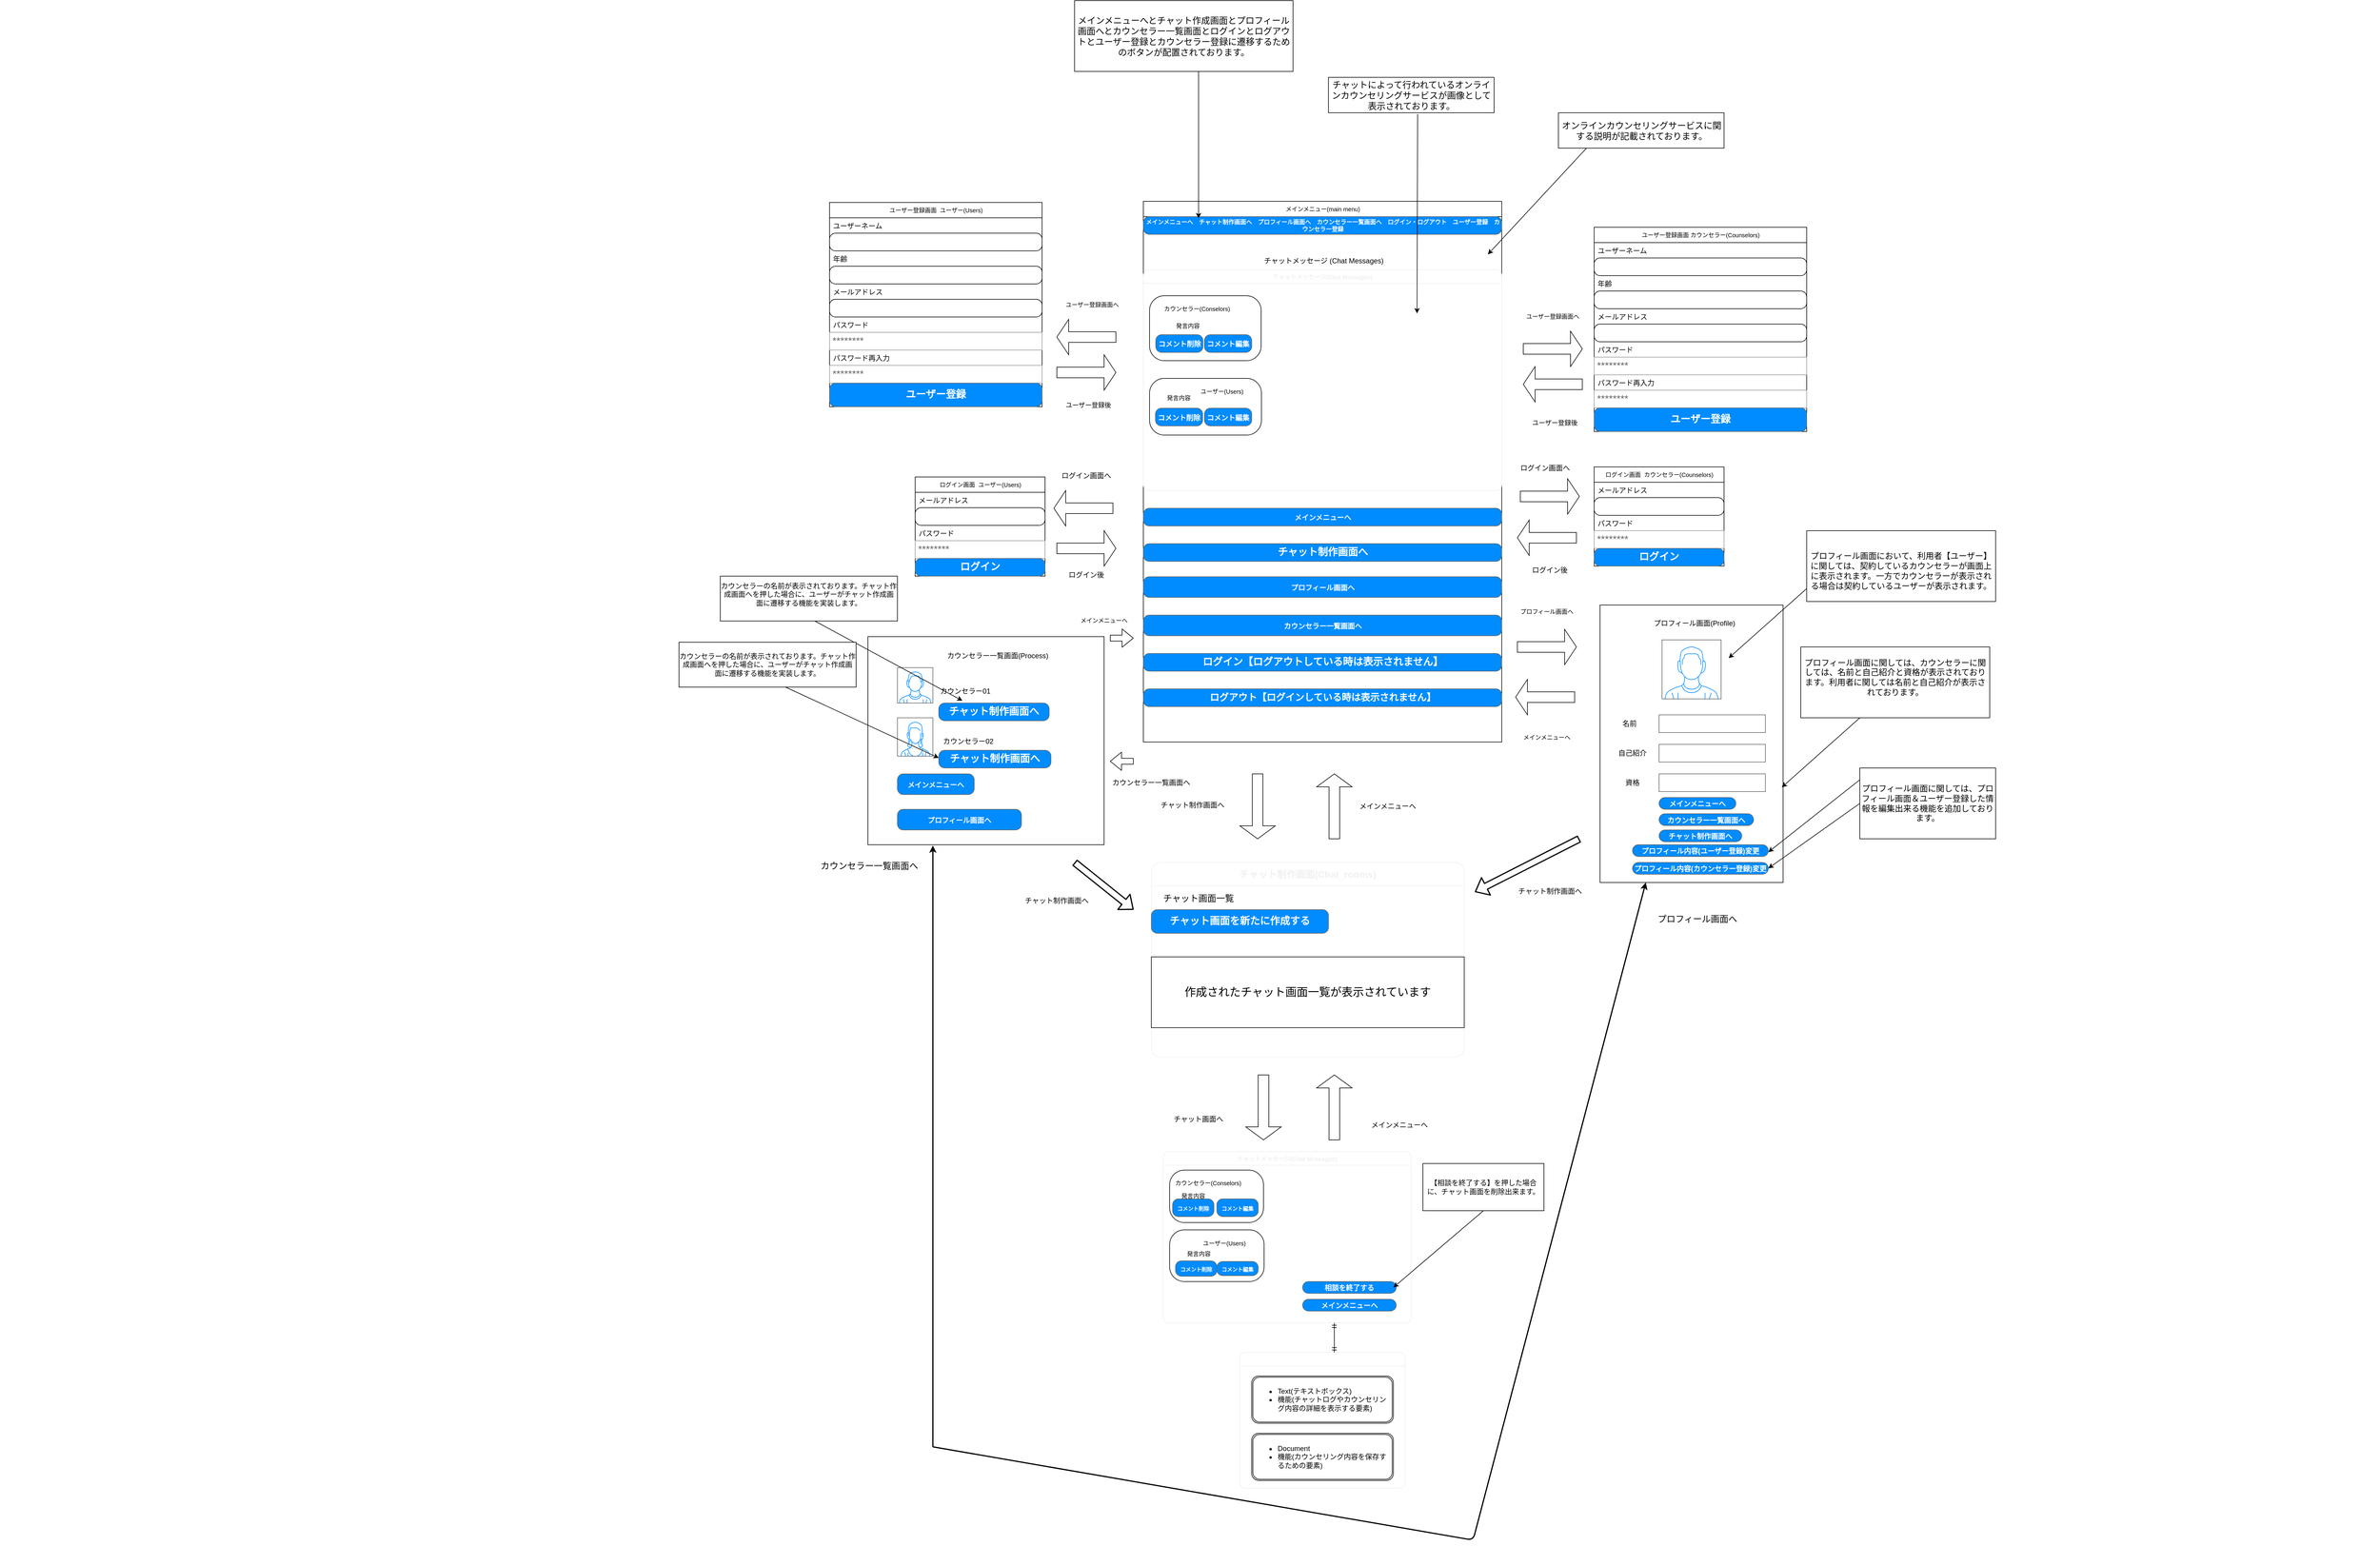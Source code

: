 <mxfile>
    <diagram id="nMnuXORbZ245L0lCiLTD" name="ページ1">
        <mxGraphModel dx="3426" dy="1781" grid="1" gridSize="10" guides="1" tooltips="1" connect="1" arrows="1" fold="1" page="1" pageScale="1" pageWidth="827" pageHeight="1169" math="0" shadow="0">
            <root>
                <mxCell id="0"/>
                <mxCell id="1" parent="0"/>
                <mxCell id="499" value="チャットメッセージ(Chat Messages)" style="swimlane;whiteSpace=wrap;html=1;rounded=1;dashed=0;strokeColor=rgb(240, 240, 240);fontFamily=Helvetica;fontSize=10;fontColor=rgb(240, 240, 240);fillColor=none;align=center;" parent="1" vertex="1">
                    <mxGeometry x="230" y="1500" width="420" height="290" as="geometry"/>
                </mxCell>
                <mxCell id="501" value="発言内容" style="text;html=1;strokeColor=none;fillColor=none;align=center;verticalAlign=middle;whiteSpace=wrap;rounded=0;fontSize=10;" parent="499" vertex="1">
                    <mxGeometry x="20" y="160" width="81" height="25" as="geometry"/>
                </mxCell>
                <mxCell id="773" value="&lt;font style=&quot;font-size: 12px;&quot;&gt;メインメニューへ&lt;/font&gt;" style="strokeWidth=1;shadow=0;dashed=0;align=center;html=1;shape=mxgraph.mockup.buttons.button;strokeColor=#666666;fontColor=#ffffff;mainText=;buttonStyle=round;fontSize=17;fontStyle=1;fillColor=#008cff;whiteSpace=wrap;" parent="499" vertex="1">
                    <mxGeometry x="236.25" y="250" width="158.5" height="20" as="geometry"/>
                </mxCell>
                <mxCell id="1051" value="&lt;span style=&quot;font-size: 12px;&quot;&gt;相談を終了する&lt;/span&gt;" style="strokeWidth=1;shadow=0;dashed=0;align=center;html=1;shape=mxgraph.mockup.buttons.button;strokeColor=#666666;fontColor=#ffffff;mainText=;buttonStyle=round;fontSize=17;fontStyle=1;fillColor=#008cff;whiteSpace=wrap;" parent="499" vertex="1">
                    <mxGeometry x="236.25" y="220" width="158.5" height="20" as="geometry"/>
                </mxCell>
                <mxCell id="1909" value="カウンセラー(Conselors)" style="html=1;align=center;verticalAlign=top;rounded=1;absoluteArcSize=1;arcSize=50;dashed=0;spacingTop=10;spacingRight=30;fontSize=10;fillColor=none;" parent="499" vertex="1">
                    <mxGeometry x="11" y="31.25" width="159" height="88.75" as="geometry"/>
                </mxCell>
                <mxCell id="504" value="発言内容" style="text;html=1;strokeColor=none;fillColor=none;align=center;verticalAlign=middle;whiteSpace=wrap;rounded=0;fontSize=10;" parent="499" vertex="1">
                    <mxGeometry x="11" y="60" width="80" height="30" as="geometry"/>
                </mxCell>
                <mxCell id="1911" value="ユーザー(Users)" style="html=1;align=right;verticalAlign=top;rounded=1;absoluteArcSize=1;arcSize=50;dashed=0;spacingTop=10;spacingRight=30;fontSize=10;fillColor=none;" parent="499" vertex="1">
                    <mxGeometry x="11" y="132.5" width="160" height="87.5" as="geometry"/>
                </mxCell>
                <mxCell id="1956" value="&lt;font style=&quot;font-size: 9px;&quot;&gt;コメント削除&lt;/font&gt;" style="strokeWidth=1;shadow=0;dashed=0;align=center;html=1;shape=mxgraph.mockup.buttons.button;strokeColor=#666666;fontColor=#ffffff;mainText=;buttonStyle=round;fontSize=17;fontStyle=1;fillColor=#008cff;whiteSpace=wrap;" parent="499" vertex="1">
                    <mxGeometry x="21" y="185" width="70" height="26" as="geometry"/>
                </mxCell>
                <mxCell id="1951" value="&lt;font style=&quot;font-size: 9px;&quot;&gt;コメント編集&lt;/font&gt;" style="strokeWidth=1;shadow=0;dashed=0;align=center;html=1;shape=mxgraph.mockup.buttons.button;strokeColor=#666666;fontColor=#ffffff;mainText=;buttonStyle=round;fontSize=17;fontStyle=1;fillColor=#008cff;whiteSpace=wrap;" parent="499" vertex="1">
                    <mxGeometry x="91" y="186" width="70" height="24" as="geometry"/>
                </mxCell>
                <mxCell id="1961" value="&lt;font style=&quot;font-size: 9px;&quot;&gt;コメント編集&lt;/font&gt;" style="strokeWidth=1;shadow=0;dashed=0;align=center;html=1;shape=mxgraph.mockup.buttons.button;strokeColor=#666666;fontColor=#ffffff;mainText=;buttonStyle=round;fontSize=17;fontStyle=1;fillColor=#008cff;whiteSpace=wrap;" parent="499" vertex="1">
                    <mxGeometry x="91" y="80" width="70" height="30" as="geometry"/>
                </mxCell>
                <mxCell id="1960" value="&lt;font style=&quot;font-size: 9px;&quot;&gt;コメント削除&lt;/font&gt;" style="strokeWidth=1;shadow=0;dashed=0;align=center;html=1;shape=mxgraph.mockup.buttons.button;strokeColor=#666666;fontColor=#ffffff;mainText=;buttonStyle=round;fontSize=17;fontStyle=1;fillColor=#008cff;whiteSpace=wrap;" parent="499" vertex="1">
                    <mxGeometry x="16" y="80" width="70" height="30" as="geometry"/>
                </mxCell>
                <mxCell id="421" value="カウンセリング内容記録と管理画面" style="swimlane;whiteSpace=wrap;html=1;rounded=1;dashed=0;strokeColor=rgb(240, 240, 240);fontFamily=Helvetica;fontSize=10;fontColor=#FFFFFF;startSize=23;fillColor=none;direction=east;" parent="1" vertex="1">
                    <mxGeometry x="360" y="1840" width="280" height="230" as="geometry"/>
                </mxCell>
                <mxCell id="422" value="&lt;ul&gt;&lt;li&gt;&lt;span style=&quot;background-color: initial;&quot;&gt;Text(テキストボックス)&lt;/span&gt;&lt;/li&gt;&lt;li&gt;機能(チャットログやカウンセリング内容の詳細を表示する要素)&lt;/li&gt;&lt;/ul&gt;" style="shape=ext;double=1;rounded=1;whiteSpace=wrap;html=1;align=left;" parent="421" vertex="1">
                    <mxGeometry x="20" y="40" width="240" height="80" as="geometry"/>
                </mxCell>
                <mxCell id="423" value="&lt;ul&gt;&lt;li&gt;Document&lt;/li&gt;&lt;li&gt;機能(カウンセリング内容を保存するための要素)&lt;/li&gt;&lt;/ul&gt;" style="shape=ext;double=1;rounded=1;whiteSpace=wrap;html=1;align=left;" parent="421" vertex="1">
                    <mxGeometry x="20" y="137" width="240" height="80" as="geometry"/>
                </mxCell>
                <mxCell id="651" value="" style="rounded=0;whiteSpace=wrap;html=1;" parent="1" vertex="1">
                    <mxGeometry x="970" y="574" width="310" height="470" as="geometry"/>
                </mxCell>
                <mxCell id="652" value="プロフィール画面(Profile)" style="text;html=1;strokeColor=none;fillColor=none;align=center;verticalAlign=middle;whiteSpace=wrap;rounded=0;" parent="1" vertex="1">
                    <mxGeometry x="995" y="590" width="270" height="30" as="geometry"/>
                </mxCell>
                <mxCell id="653" value="" style="verticalLabelPosition=bottom;shadow=0;dashed=0;align=center;html=1;verticalAlign=top;strokeWidth=1;shape=mxgraph.mockup.containers.userMale;strokeColor=#666666;strokeColor2=#008cff;" parent="1" vertex="1">
                    <mxGeometry x="1075" y="633" width="100" height="100" as="geometry"/>
                </mxCell>
                <mxCell id="654" value="名前" style="text;html=1;strokeColor=none;fillColor=none;align=center;verticalAlign=middle;whiteSpace=wrap;rounded=0;" parent="1" vertex="1">
                    <mxGeometry x="990" y="760" width="60" height="30" as="geometry"/>
                </mxCell>
                <mxCell id="657" value="" style="strokeWidth=1;shadow=0;dashed=0;align=center;html=1;shape=mxgraph.mockup.text.textBox;fontColor=#666666;align=left;fontSize=17;spacingLeft=4;spacingTop=-3;strokeColor=#666666;mainText=" parent="1" vertex="1">
                    <mxGeometry x="1070" y="760" width="180" height="30" as="geometry"/>
                </mxCell>
                <mxCell id="658" value="自己紹介" style="text;html=1;strokeColor=none;fillColor=none;align=center;verticalAlign=middle;whiteSpace=wrap;rounded=0;" parent="1" vertex="1">
                    <mxGeometry x="995" y="810" width="60" height="30" as="geometry"/>
                </mxCell>
                <mxCell id="659" value="" style="strokeWidth=1;shadow=0;dashed=0;align=center;html=1;shape=mxgraph.mockup.text.textBox;fontColor=#666666;align=left;fontSize=17;spacingLeft=4;spacingTop=-3;strokeColor=#666666;mainText=" parent="1" vertex="1">
                    <mxGeometry x="1070" y="810" width="180" height="30" as="geometry"/>
                </mxCell>
                <mxCell id="660" value="資格" style="text;html=1;strokeColor=none;fillColor=none;align=center;verticalAlign=middle;whiteSpace=wrap;rounded=0;" parent="1" vertex="1">
                    <mxGeometry x="990" y="860" width="70" height="30" as="geometry"/>
                </mxCell>
                <mxCell id="661" value="" style="strokeWidth=1;shadow=0;dashed=0;align=center;html=1;shape=mxgraph.mockup.text.textBox;fontColor=#666666;align=left;fontSize=17;spacingLeft=4;spacingTop=-3;strokeColor=#666666;mainText=" parent="1" vertex="1">
                    <mxGeometry x="1070" y="860" width="180" height="30" as="geometry"/>
                </mxCell>
                <mxCell id="664" value="&lt;font style=&quot;font-size: 12px;&quot;&gt;メインメニューへ&lt;/font&gt;" style="strokeWidth=1;shadow=0;dashed=0;align=center;html=1;shape=mxgraph.mockup.buttons.button;strokeColor=#666666;fontColor=#ffffff;mainText=;buttonStyle=round;fontSize=17;fontStyle=1;fillColor=#008cff;whiteSpace=wrap;" parent="1" vertex="1">
                    <mxGeometry x="1070" y="900" width="130" height="20" as="geometry"/>
                </mxCell>
                <mxCell id="666" value="&lt;span style=&quot;font-size: 12px;&quot;&gt;カウンセラー一覧画面へ&lt;/span&gt;" style="strokeWidth=1;shadow=0;dashed=0;align=center;html=1;shape=mxgraph.mockup.buttons.button;strokeColor=#666666;fontColor=#ffffff;mainText=;buttonStyle=round;fontSize=17;fontStyle=1;fillColor=#008cff;whiteSpace=wrap;" parent="1" vertex="1">
                    <mxGeometry x="1070" y="927.5" width="160" height="20" as="geometry"/>
                </mxCell>
                <mxCell id="669" value="カウンセラー一覧画面(Process)" style="text;html=1;strokeColor=none;fillColor=none;align=center;verticalAlign=middle;whiteSpace=wrap;rounded=0;fontSize=12;" parent="1" vertex="1">
                    <mxGeometry x="-220" y="645" width="340" height="30" as="geometry"/>
                </mxCell>
                <mxCell id="670" value="" style="verticalLabelPosition=bottom;shadow=0;dashed=0;align=center;html=1;verticalAlign=top;strokeWidth=1;shape=mxgraph.mockup.containers.userMale;strokeColor=#666666;strokeColor2=#008cff;fontSize=12;" parent="1" vertex="1">
                    <mxGeometry x="-220" y="680" width="60" height="60" as="geometry"/>
                </mxCell>
                <mxCell id="672" value="" style="verticalLabelPosition=bottom;shadow=0;dashed=0;align=center;html=1;verticalAlign=top;strokeWidth=1;shape=mxgraph.mockup.containers.userFemale;strokeColor=#666666;strokeColor2=#008cff;fontSize=12;" parent="1" vertex="1">
                    <mxGeometry x="-220" y="765" width="60" height="65" as="geometry"/>
                </mxCell>
                <mxCell id="673" value="カウンセラー01" style="text;html=1;strokeColor=none;fillColor=none;align=center;verticalAlign=middle;whiteSpace=wrap;rounded=0;fontSize=12;" parent="1" vertex="1">
                    <mxGeometry x="-150" y="705" width="90" height="30" as="geometry"/>
                </mxCell>
                <mxCell id="678" value="カウンセラー02" style="text;html=1;strokeColor=none;fillColor=none;align=center;verticalAlign=middle;whiteSpace=wrap;rounded=0;fontSize=12;" parent="1" vertex="1">
                    <mxGeometry x="-150" y="790" width="100" height="30" as="geometry"/>
                </mxCell>
                <mxCell id="680" value="&lt;span style=&quot;font-size: 12px;&quot;&gt;プロフィール画面へ&lt;/span&gt;" style="strokeWidth=1;shadow=0;dashed=0;align=center;html=1;shape=mxgraph.mockup.buttons.button;strokeColor=#666666;fontColor=#ffffff;mainText=;buttonStyle=round;fontSize=17;fontStyle=1;fillColor=#008cff;whiteSpace=wrap;" parent="1" vertex="1">
                    <mxGeometry x="-220" y="920" width="210" height="35" as="geometry"/>
                </mxCell>
                <mxCell id="681" value="&lt;font style=&quot;font-size: 12px;&quot;&gt;メインメニューへ&lt;/font&gt;" style="strokeWidth=1;shadow=0;dashed=0;align=center;html=1;shape=mxgraph.mockup.buttons.button;strokeColor=#666666;fontColor=#ffffff;mainText=;buttonStyle=round;fontSize=17;fontStyle=1;fillColor=#008cff;whiteSpace=wrap;" parent="1" vertex="1">
                    <mxGeometry x="-220" y="860" width="130" height="35" as="geometry"/>
                </mxCell>
                <mxCell id="779" value="" style="endArrow=classic;html=1;" parent="1" edge="1">
                    <mxGeometry width="50" height="50" relative="1" as="geometry">
                        <mxPoint x="-190" y="580" as="sourcePoint"/>
                        <mxPoint x="-190" y="580" as="targetPoint"/>
                    </mxGeometry>
                </mxCell>
                <mxCell id="931" value="" style="shape=singleArrow;whiteSpace=wrap;html=1;fillColor=none;" parent="1" vertex="1">
                    <mxGeometry x="835" y="360" width="100" height="60" as="geometry"/>
                </mxCell>
                <mxCell id="932" value="" style="shape=singleArrow;direction=west;whiteSpace=wrap;html=1;fillColor=none;" parent="1" vertex="1">
                    <mxGeometry x="830" y="430" width="100" height="60" as="geometry"/>
                </mxCell>
                <mxCell id="934" value="" style="shape=singleArrow;direction=west;whiteSpace=wrap;html=1;fillColor=none;" parent="1" vertex="1">
                    <mxGeometry x="840" y="170" width="100" height="60" as="geometry"/>
                </mxCell>
                <mxCell id="941" value="" style="shape=singleArrow;direction=north;whiteSpace=wrap;html=1;fillColor=none;" parent="1" vertex="1">
                    <mxGeometry x="490" y="860" width="60" height="110" as="geometry"/>
                </mxCell>
                <mxCell id="943" value="" style="shape=singleArrow;direction=south;whiteSpace=wrap;html=1;fillColor=none;" parent="1" vertex="1">
                    <mxGeometry x="360" y="860" width="60" height="110" as="geometry"/>
                </mxCell>
                <mxCell id="952" value="" style="shape=singleArrow;whiteSpace=wrap;html=1;fillColor=none;" parent="1" vertex="1">
                    <mxGeometry x="50" y="448" width="100" height="60" as="geometry"/>
                </mxCell>
                <mxCell id="961" value="" style="shape=singleArrow;whiteSpace=wrap;html=1;fillColor=none;" parent="1" vertex="1">
                    <mxGeometry x="830" y="615" width="100" height="60" as="geometry"/>
                </mxCell>
                <mxCell id="963" value="" style="shape=singleArrow;direction=west;whiteSpace=wrap;html=1;fillColor=none;" parent="1" vertex="1">
                    <mxGeometry x="827" y="700" width="100" height="60" as="geometry"/>
                </mxCell>
                <mxCell id="976" value="" style="shape=flexArrow;endArrow=classic;html=1;" parent="1" edge="1">
                    <mxGeometry width="50" height="50" relative="1" as="geometry">
                        <mxPoint x="140" y="630" as="sourcePoint"/>
                        <mxPoint x="180" y="630" as="targetPoint"/>
                    </mxGeometry>
                </mxCell>
                <mxCell id="977" value="" style="shape=flexArrow;endArrow=classic;html=1;" parent="1" edge="1">
                    <mxGeometry width="50" height="50" relative="1" as="geometry">
                        <mxPoint x="180" y="838.67" as="sourcePoint"/>
                        <mxPoint x="140" y="838.67" as="targetPoint"/>
                    </mxGeometry>
                </mxCell>
                <mxCell id="1004" value="&lt;font style=&quot;font-size: 12px;&quot;&gt;ログイン後&lt;/font&gt;" style="text;html=1;strokeColor=none;fillColor=none;align=center;verticalAlign=middle;whiteSpace=wrap;rounded=0;fontSize=10;" parent="1" vertex="1">
                    <mxGeometry x="830" y="500" width="110" height="30" as="geometry"/>
                </mxCell>
                <mxCell id="1007" value="&lt;font style=&quot;font-size: 11px;&quot;&gt;ユーザー登録後&lt;/font&gt;" style="text;html=1;strokeColor=none;fillColor=none;align=center;verticalAlign=middle;whiteSpace=wrap;rounded=0;fontSize=10;" parent="1" vertex="1">
                    <mxGeometry x="840" y="250" width="107" height="30" as="geometry"/>
                </mxCell>
                <mxCell id="1011" value="" style="shape=singleArrow;whiteSpace=wrap;html=1;fillColor=none;" parent="1" vertex="1">
                    <mxGeometry x="840" y="110" width="100" height="60" as="geometry"/>
                </mxCell>
                <mxCell id="1014" value="ログイン画面へ" style="text;html=1;strokeColor=none;fillColor=none;align=center;verticalAlign=middle;whiteSpace=wrap;rounded=0;fontSize=12;" parent="1" vertex="1">
                    <mxGeometry x="827" y="327" width="100" height="30" as="geometry"/>
                </mxCell>
                <mxCell id="1015" value="&lt;font style=&quot;font-size: 10px;&quot;&gt;ユーザー登録画面へ&lt;/font&gt;" style="text;html=1;strokeColor=none;fillColor=none;align=center;verticalAlign=middle;whiteSpace=wrap;rounded=0;fontSize=12;" parent="1" vertex="1">
                    <mxGeometry x="840" y="70" width="100" height="30" as="geometry"/>
                </mxCell>
                <mxCell id="1016" value="プロフィール画面へ" style="text;html=1;strokeColor=none;fillColor=none;align=center;verticalAlign=middle;whiteSpace=wrap;rounded=0;fontSize=10;" parent="1" vertex="1">
                    <mxGeometry x="830" y="570" width="100" height="30" as="geometry"/>
                </mxCell>
                <mxCell id="1017" value="メインメニューへ" style="text;html=1;strokeColor=none;fillColor=none;align=center;verticalAlign=middle;whiteSpace=wrap;rounded=0;fontSize=10;" parent="1" vertex="1">
                    <mxGeometry x="830" y="782.5" width="100" height="30" as="geometry"/>
                </mxCell>
                <mxCell id="1018" value="&lt;font style=&quot;font-size: 12px;&quot;&gt;メインメニューへ&lt;/font&gt;" style="text;html=1;strokeColor=none;fillColor=none;align=center;verticalAlign=middle;whiteSpace=wrap;rounded=0;fontSize=10;" parent="1" vertex="1">
                    <mxGeometry x="540" y="900" width="141" height="30" as="geometry"/>
                </mxCell>
                <mxCell id="1026" value="&lt;font style=&quot;font-size: 10px;&quot;&gt;ユーザー登録画面へ&lt;/font&gt;" style="text;html=1;strokeColor=none;fillColor=none;align=center;verticalAlign=middle;whiteSpace=wrap;rounded=0;fontSize=12;" parent="1" vertex="1">
                    <mxGeometry x="60" y="50" width="100" height="30" as="geometry"/>
                </mxCell>
                <mxCell id="1028" value="&lt;font style=&quot;font-size: 12px;&quot;&gt;ログイン後&lt;/font&gt;" style="text;html=1;strokeColor=none;fillColor=none;align=center;verticalAlign=middle;whiteSpace=wrap;rounded=0;fontSize=10;" parent="1" vertex="1">
                    <mxGeometry x="45" y="508" width="110" height="30" as="geometry"/>
                </mxCell>
                <mxCell id="1030" value="メインメニューへ" style="text;html=1;strokeColor=none;fillColor=none;align=center;verticalAlign=middle;whiteSpace=wrap;rounded=0;fontSize=10;" parent="1" vertex="1">
                    <mxGeometry x="80" y="585" width="100" height="30" as="geometry"/>
                </mxCell>
                <mxCell id="1031" value="カウンセラー一覧画面へ" style="text;html=1;strokeColor=none;fillColor=none;align=center;verticalAlign=middle;whiteSpace=wrap;rounded=0;fontSize=12;" parent="1" vertex="1">
                    <mxGeometry x="130" y="860" width="160" height="30" as="geometry"/>
                </mxCell>
                <mxCell id="1041" value="カウンセラー一覧画面へ" style="text;html=1;strokeColor=none;fillColor=none;align=center;verticalAlign=middle;whiteSpace=wrap;rounded=0;fontSize=15;" parent="1" vertex="1">
                    <mxGeometry x="-370" y="1000" width="205" height="30" as="geometry"/>
                </mxCell>
                <mxCell id="1043" value="プロフィール画面へ" style="text;html=1;strokeColor=none;fillColor=none;align=center;verticalAlign=middle;whiteSpace=wrap;rounded=0;fontSize=15;" parent="1" vertex="1">
                    <mxGeometry x="1050" y="1090" width="170" height="30" as="geometry"/>
                </mxCell>
                <mxCell id="1148" value="　　　　　　　　　　　　　　　　　" style="text;html=1;strokeColor=none;fillColor=none;align=center;verticalAlign=middle;whiteSpace=wrap;rounded=0;fontSize=12;" parent="1" vertex="1">
                    <mxGeometry x="-1740" y="1200" width="850" height="30" as="geometry"/>
                </mxCell>
                <mxCell id="1387" value="　　　　　　　　　　　　　　　　　" style="text;html=1;strokeColor=none;fillColor=none;align=center;verticalAlign=middle;whiteSpace=wrap;rounded=0;fontSize=12;" parent="1" vertex="1">
                    <mxGeometry x="1840" y="660" width="450" height="30" as="geometry"/>
                </mxCell>
                <mxCell id="1522" value="メインメニュー(main menu)" style="swimlane;fontStyle=0;childLayout=stackLayout;horizontal=1;startSize=26;fillColor=none;horizontalStack=0;resizeParent=1;resizeParentMax=0;resizeLast=0;collapsible=1;marginBottom=0;html=1;align=center;fontSize=10;" parent="1" vertex="1">
                    <mxGeometry x="196.5" y="-110" width="607" height="916" as="geometry"/>
                </mxCell>
                <mxCell id="1523" value="&lt;div style=&quot;font-size: 10px;&quot;&gt;&lt;font style=&quot;font-size: 10px; background-color: initial;&quot;&gt;メインメニューへ　チャット制作画面へ　プロフィール画面へ　カウンセラー一覧画面へ　ログイン・ログアウト　ユーザー登録　カウンセラー登録&lt;/font&gt;&lt;span style=&quot;background-color: initial; font-size: 10px;&quot;&gt;　&lt;/span&gt;&lt;/div&gt;" style="strokeWidth=1;shadow=0;dashed=0;align=center;html=1;shape=mxgraph.mockup.buttons.button;strokeColor=#666666;fontColor=#ffffff;mainText=;buttonStyle=round;fontSize=10;fontStyle=1;fillColor=#008cff;whiteSpace=wrap;" parent="1522" vertex="1">
                    <mxGeometry y="26" width="607" height="30" as="geometry"/>
                </mxCell>
                <mxCell id="1524" value="&amp;nbsp; &amp;nbsp; &amp;nbsp; &amp;nbsp; &amp;nbsp; &amp;nbsp; &amp;nbsp; &amp;nbsp; &amp;nbsp; &amp;nbsp; &amp;nbsp; &amp;nbsp; &amp;nbsp; &amp;nbsp; &amp;nbsp; &amp;nbsp; &amp;nbsp; &amp;nbsp; &amp;nbsp; &amp;nbsp; &amp;nbsp; &amp;nbsp; &amp;nbsp; &amp;nbsp; &amp;nbsp; &amp;nbsp; &amp;nbsp; &amp;nbsp; &amp;nbsp; &amp;nbsp; &amp;nbsp; &amp;nbsp; &amp;nbsp; &amp;nbsp; &amp;nbsp; &amp;nbsp; &amp;nbsp; &amp;nbsp; &amp;nbsp; &amp;nbsp; &amp;nbsp; &amp;nbsp; &amp;nbsp; &amp;nbsp; &amp;nbsp; &amp;nbsp; &amp;nbsp; &amp;nbsp; &amp;nbsp; &amp;nbsp; &amp;nbsp; &amp;nbsp; &amp;nbsp; &amp;nbsp; &amp;nbsp; &amp;nbsp; &amp;nbsp; &amp;nbsp; &amp;nbsp; &amp;nbsp; &amp;nbsp; &amp;nbsp; &amp;nbsp; &amp;nbsp; &amp;nbsp; &amp;nbsp;" style="text;html=1;strokeColor=none;fillColor=none;align=center;verticalAlign=middle;whiteSpace=wrap;rounded=0;" parent="1522" vertex="1">
                    <mxGeometry y="56" width="607" height="30" as="geometry"/>
                </mxCell>
                <mxCell id="1525" value="&amp;nbsp; &amp;nbsp; &amp;nbsp; &amp;nbsp; &amp;nbsp; &amp;nbsp; &amp;nbsp; &amp;nbsp; &amp;nbsp; &amp;nbsp;チャットメッセージ (Chat Messages)&amp;nbsp; &amp;nbsp; &amp;nbsp; &amp;nbsp; &amp;nbsp; &amp;nbsp; &amp;nbsp; &amp;nbsp; &amp;nbsp;&amp;nbsp;" style="text;html=1;strokeColor=none;fillColor=none;align=center;verticalAlign=middle;whiteSpace=wrap;rounded=0;" parent="1522" vertex="1">
                    <mxGeometry y="86" width="607" height="30" as="geometry"/>
                </mxCell>
                <mxCell id="1526" value="チャットメッセージ(Chat Messages)" style="swimlane;whiteSpace=wrap;html=1;rounded=1;dashed=0;strokeColor=rgb(240, 240, 240);fontFamily=Helvetica;fontSize=10;fontColor=rgb(240, 240, 240);fillColor=none;align=center;" parent="1522" vertex="1">
                    <mxGeometry y="116" width="607" height="374" as="geometry"/>
                </mxCell>
                <mxCell id="1527" value="発言内容" style="text;html=1;strokeColor=none;fillColor=none;align=center;verticalAlign=middle;whiteSpace=wrap;rounded=0;fontSize=10;" parent="1526" vertex="1">
                    <mxGeometry x="19.5" y="204" width="81" height="25" as="geometry"/>
                </mxCell>
                <mxCell id="1529" value="カウンセラー(Conselors)" style="html=1;align=center;verticalAlign=top;rounded=1;absoluteArcSize=1;arcSize=50;dashed=0;spacingTop=10;spacingRight=30;fontSize=10;fillColor=none;" parent="1526" vertex="1">
                    <mxGeometry x="10.5" y="44" width="189" height="110" as="geometry"/>
                </mxCell>
                <mxCell id="1530" value="発言内容" style="text;html=1;strokeColor=none;fillColor=none;align=center;verticalAlign=middle;whiteSpace=wrap;rounded=0;fontSize=10;" parent="1526" vertex="1">
                    <mxGeometry x="30" y="80" width="90" height="30" as="geometry"/>
                </mxCell>
                <mxCell id="1532" value="ユーザー(Users)" style="html=1;align=right;verticalAlign=top;rounded=1;absoluteArcSize=1;arcSize=50;dashed=0;spacingTop=10;spacingRight=30;fontSize=10;fillColor=none;" parent="1526" vertex="1">
                    <mxGeometry x="10.5" y="184" width="189.5" height="96" as="geometry"/>
                </mxCell>
                <mxCell id="1953" value="&lt;font style=&quot;font-size: 12px;&quot;&gt;コメント削除&lt;/font&gt;" style="strokeWidth=1;shadow=0;dashed=0;align=center;html=1;shape=mxgraph.mockup.buttons.button;strokeColor=#666666;fontColor=#ffffff;mainText=;buttonStyle=round;fontSize=17;fontStyle=1;fillColor=#008cff;whiteSpace=wrap;" parent="1526" vertex="1">
                    <mxGeometry x="21" y="110" width="80" height="30" as="geometry"/>
                </mxCell>
                <mxCell id="1957" value="&lt;font style=&quot;font-size: 12px;&quot;&gt;コメント編集&lt;/font&gt;" style="strokeWidth=1;shadow=0;dashed=0;align=center;html=1;shape=mxgraph.mockup.buttons.button;strokeColor=#666666;fontColor=#ffffff;mainText=;buttonStyle=round;fontSize=17;fontStyle=1;fillColor=#008cff;whiteSpace=wrap;" parent="1526" vertex="1">
                    <mxGeometry x="103.5" y="110" width="80" height="30" as="geometry"/>
                </mxCell>
                <mxCell id="1954" value="&lt;font style=&quot;font-size: 12px;&quot;&gt;コメント削除&lt;/font&gt;" style="strokeWidth=1;shadow=0;dashed=0;align=center;html=1;shape=mxgraph.mockup.buttons.button;strokeColor=#666666;fontColor=#ffffff;mainText=;buttonStyle=round;fontSize=17;fontStyle=1;fillColor=#008cff;whiteSpace=wrap;" parent="1526" vertex="1">
                    <mxGeometry x="20.5" y="234.5" width="80" height="30" as="geometry"/>
                </mxCell>
                <mxCell id="1959" value="&lt;font style=&quot;font-size: 12px;&quot;&gt;コメント編集&lt;/font&gt;" style="strokeWidth=1;shadow=0;dashed=0;align=center;html=1;shape=mxgraph.mockup.buttons.button;strokeColor=#666666;fontColor=#ffffff;mainText=;buttonStyle=round;fontSize=17;fontStyle=1;fillColor=#008cff;whiteSpace=wrap;" parent="1526" vertex="1">
                    <mxGeometry x="103.5" y="234.5" width="80" height="30" as="geometry"/>
                </mxCell>
                <mxCell id="1535" value="&amp;nbsp; &amp;nbsp; &amp;nbsp; &amp;nbsp; &amp;nbsp; &amp;nbsp; &amp;nbsp; &amp;nbsp; &amp;nbsp; &amp;nbsp; &amp;nbsp; &amp;nbsp; &amp;nbsp; &amp;nbsp; &amp;nbsp; &amp;nbsp; &amp;nbsp; &amp;nbsp; &amp;nbsp; &amp;nbsp; &amp;nbsp; &amp;nbsp; &amp;nbsp; &amp;nbsp; &amp;nbsp; &amp;nbsp; &amp;nbsp; &amp;nbsp; &amp;nbsp; &amp;nbsp; &amp;nbsp; &amp;nbsp; &amp;nbsp; &amp;nbsp; &amp;nbsp; &amp;nbsp; &amp;nbsp; &amp;nbsp; &amp;nbsp; &amp;nbsp; &amp;nbsp; &amp;nbsp; &amp;nbsp; &amp;nbsp; &amp;nbsp; &amp;nbsp; &amp;nbsp; &amp;nbsp; &amp;nbsp; &amp;nbsp; &amp;nbsp; &amp;nbsp; &amp;nbsp; &amp;nbsp; &amp;nbsp; &amp;nbsp; &amp;nbsp; &amp;nbsp; &amp;nbsp; &amp;nbsp; &amp;nbsp; &amp;nbsp; &amp;nbsp; &amp;nbsp; &amp;nbsp; &amp;nbsp; &amp;nbsp;&amp;nbsp;" style="text;html=1;strokeColor=none;fillColor=none;align=center;verticalAlign=middle;whiteSpace=wrap;rounded=0;" parent="1522" vertex="1">
                    <mxGeometry y="490" width="607" height="30" as="geometry"/>
                </mxCell>
                <mxCell id="1536" value="&lt;span style=&quot;font-size: 12px;&quot;&gt;メインメニューへ&lt;/span&gt;" style="strokeWidth=1;shadow=0;dashed=0;align=center;html=1;shape=mxgraph.mockup.buttons.button;strokeColor=#666666;fontColor=#ffffff;mainText=;buttonStyle=round;fontSize=17;fontStyle=1;fillColor=#008cff;whiteSpace=wrap;" parent="1522" vertex="1">
                    <mxGeometry y="520" width="607" height="30" as="geometry"/>
                </mxCell>
                <mxCell id="1537" value="&amp;nbsp; &amp;nbsp; &amp;nbsp; &amp;nbsp; &amp;nbsp; &amp;nbsp; &amp;nbsp; &amp;nbsp; &amp;nbsp; &amp;nbsp; &amp;nbsp; &amp;nbsp; &amp;nbsp; &amp;nbsp; &amp;nbsp; &amp;nbsp; &amp;nbsp; &amp;nbsp; &amp;nbsp; &amp;nbsp; &amp;nbsp; &amp;nbsp; &amp;nbsp; &amp;nbsp; &amp;nbsp; &amp;nbsp; &amp;nbsp; &amp;nbsp; &amp;nbsp; &amp;nbsp; &amp;nbsp; &amp;nbsp; &amp;nbsp; &amp;nbsp; &amp;nbsp; &amp;nbsp; &amp;nbsp; &amp;nbsp; &amp;nbsp; &amp;nbsp; &amp;nbsp; &amp;nbsp; &amp;nbsp; &amp;nbsp; &amp;nbsp; &amp;nbsp; &amp;nbsp; &amp;nbsp; &amp;nbsp; &amp;nbsp; &amp;nbsp; &amp;nbsp; &amp;nbsp; &amp;nbsp; &amp;nbsp; &amp;nbsp; &amp;nbsp; &amp;nbsp; &amp;nbsp; &amp;nbsp; &amp;nbsp; &amp;nbsp; &amp;nbsp; &amp;nbsp; &amp;nbsp; &amp;nbsp;" style="text;html=1;strokeColor=none;fillColor=none;align=center;verticalAlign=middle;whiteSpace=wrap;rounded=0;" parent="1522" vertex="1">
                    <mxGeometry y="550" width="607" height="30" as="geometry"/>
                </mxCell>
                <mxCell id="1538" value="チャット制作画面へ" style="strokeWidth=1;shadow=0;dashed=0;align=center;html=1;shape=mxgraph.mockup.buttons.button;strokeColor=#666666;fontColor=#ffffff;mainText=;buttonStyle=round;fontSize=17;fontStyle=1;fillColor=#008cff;whiteSpace=wrap;" parent="1522" vertex="1">
                    <mxGeometry y="580" width="607" height="30" as="geometry"/>
                </mxCell>
                <mxCell id="1539" style="text;strokeColor=none;fillColor=none;align=left;verticalAlign=top;spacingLeft=4;spacingRight=4;overflow=hidden;rotatable=0;points=[[0,0.5],[1,0.5]];portConstraint=eastwest;whiteSpace=wrap;html=1;" parent="1522" vertex="1">
                    <mxGeometry y="610" width="607" height="26" as="geometry"/>
                </mxCell>
                <mxCell id="1540" value="&lt;span style=&quot;font-size: 12px;&quot;&gt;プロフィール画面へ&lt;/span&gt;" style="strokeWidth=1;shadow=0;dashed=0;align=center;html=1;shape=mxgraph.mockup.buttons.button;strokeColor=#666666;fontColor=#ffffff;mainText=;buttonStyle=round;fontSize=17;fontStyle=1;fillColor=#008cff;whiteSpace=wrap;" parent="1522" vertex="1">
                    <mxGeometry y="636" width="607" height="35" as="geometry"/>
                </mxCell>
                <mxCell id="1541" value="　　　　　　　　　　　　　　　　　" style="text;html=1;strokeColor=none;fillColor=none;align=center;verticalAlign=middle;whiteSpace=wrap;rounded=0;fontSize=12;" parent="1522" vertex="1">
                    <mxGeometry y="671" width="607" height="30" as="geometry"/>
                </mxCell>
                <mxCell id="1542" value="&lt;span style=&quot;font-size: 12px;&quot;&gt;カウンセラー一覧画面へ&lt;/span&gt;" style="strokeWidth=1;shadow=0;dashed=0;align=center;html=1;shape=mxgraph.mockup.buttons.button;strokeColor=#666666;fontColor=#ffffff;mainText=;buttonStyle=round;fontSize=17;fontStyle=1;fillColor=#008cff;whiteSpace=wrap;" parent="1522" vertex="1">
                    <mxGeometry y="701" width="607" height="35" as="geometry"/>
                </mxCell>
                <mxCell id="1543" value="　　　　　　　　　　　　　　　　　" style="text;html=1;strokeColor=none;fillColor=none;align=center;verticalAlign=middle;whiteSpace=wrap;rounded=0;fontSize=12;" parent="1522" vertex="1">
                    <mxGeometry y="736" width="607" height="30" as="geometry"/>
                </mxCell>
                <mxCell id="1544" value="ログイン【ログアウトしている時は表示されません】" style="strokeWidth=1;shadow=0;dashed=0;align=center;html=1;shape=mxgraph.mockup.buttons.button;strokeColor=#666666;fontColor=#ffffff;mainText=;buttonStyle=round;fontSize=17;fontStyle=1;fillColor=#008cff;whiteSpace=wrap;" parent="1522" vertex="1">
                    <mxGeometry y="766" width="607" height="30" as="geometry"/>
                </mxCell>
                <mxCell id="1545" value="　　　　　　　　　　　　　　　　　" style="text;html=1;strokeColor=none;fillColor=none;align=center;verticalAlign=middle;whiteSpace=wrap;rounded=0;fontSize=12;" parent="1522" vertex="1">
                    <mxGeometry y="796" width="607" height="30" as="geometry"/>
                </mxCell>
                <mxCell id="1546" value="&lt;font style=&quot;font-size: 16px;&quot;&gt;ログアウト【ログインしている時は表示されません】&lt;/font&gt;" style="strokeWidth=1;shadow=0;dashed=0;align=center;html=1;shape=mxgraph.mockup.buttons.button;strokeColor=#666666;fontColor=#ffffff;mainText=;buttonStyle=round;fontSize=17;fontStyle=1;fillColor=#008cff;whiteSpace=wrap;" parent="1522" vertex="1">
                    <mxGeometry y="826" width="607" height="30" as="geometry"/>
                </mxCell>
                <mxCell id="1547" value="　　　　　　　　　　　　　　　　　" style="text;html=1;strokeColor=none;fillColor=none;align=center;verticalAlign=middle;whiteSpace=wrap;rounded=0;fontSize=12;" parent="1522" vertex="1">
                    <mxGeometry y="856" width="607" height="30" as="geometry"/>
                </mxCell>
                <mxCell id="1549" value="&amp;nbsp; &amp;nbsp; &amp;nbsp; &amp;nbsp; &amp;nbsp; &amp;nbsp; &amp;nbsp; &amp;nbsp; &amp;nbsp; &amp;nbsp; &amp;nbsp; &amp;nbsp; &amp;nbsp; &amp;nbsp; &amp;nbsp; &amp;nbsp; &amp;nbsp; &amp;nbsp; &amp;nbsp; &amp;nbsp; &amp;nbsp; &amp;nbsp; &amp;nbsp; &amp;nbsp; &amp;nbsp; &amp;nbsp; &amp;nbsp; &amp;nbsp; &amp;nbsp; &amp;nbsp; &amp;nbsp; &amp;nbsp; &amp;nbsp; &amp;nbsp; &amp;nbsp; &amp;nbsp; &amp;nbsp; &amp;nbsp; &amp;nbsp; &amp;nbsp; &amp;nbsp; &amp;nbsp; &amp;nbsp; &amp;nbsp; &amp;nbsp; &amp;nbsp; &amp;nbsp; &amp;nbsp; &amp;nbsp; &amp;nbsp; &amp;nbsp; &amp;nbsp; &amp;nbsp; &amp;nbsp; &amp;nbsp; &amp;nbsp; &amp;nbsp; &amp;nbsp; &amp;nbsp; &amp;nbsp; &amp;nbsp; &amp;nbsp; &amp;nbsp; &amp;nbsp; &amp;nbsp; &amp;nbsp;" style="text;html=1;strokeColor=none;fillColor=none;align=center;verticalAlign=middle;whiteSpace=wrap;rounded=0;" parent="1522" vertex="1">
                    <mxGeometry y="886" width="607" height="30" as="geometry"/>
                </mxCell>
                <mxCell id="1662" value="" style="endArrow=classic;html=1;fontSize=15;startArrow=none;exitX=0.182;exitY=1.04;exitDx=0;exitDy=0;exitPerimeter=0;" parent="1" edge="1">
                    <mxGeometry width="50" height="50" relative="1" as="geometry">
                        <mxPoint x="661.051" y="-257.6" as="sourcePoint"/>
                        <mxPoint x="660" y="80.0" as="targetPoint"/>
                        <Array as="points"/>
                    </mxGeometry>
                </mxCell>
                <mxCell id="1663" value="チャットによって行われているオンラインカウンセリングサービスが画像として表示されております。" style="rounded=0;whiteSpace=wrap;html=1;fontSize=15;fillColor=none;" parent="1" vertex="1">
                    <mxGeometry x="510" y="-320" width="280.5" height="60" as="geometry"/>
                </mxCell>
                <mxCell id="1715" value="&lt;font style=&quot;font-size: 14px;&quot;&gt;プロフィール画面に関しては、カウンセラーに関しては、名前と自己紹介と資格が表示されております。利用者に関しては名前と自己紹介が表示されております。&lt;br&gt;&lt;br&gt;&lt;/font&gt;" style="rounded=0;whiteSpace=wrap;html=1;" parent="1" vertex="1">
                    <mxGeometry x="1310" y="645" width="320" height="120" as="geometry"/>
                </mxCell>
                <mxCell id="1717" value="" style="endArrow=classic;html=1;fontSize=10;entryX=0.993;entryY=0.657;entryDx=0;entryDy=0;entryPerimeter=0;" parent="1" target="651" edge="1">
                    <mxGeometry width="50" height="50" relative="1" as="geometry">
                        <mxPoint x="1410" y="765" as="sourcePoint"/>
                        <mxPoint x="1340" y="935" as="targetPoint"/>
                    </mxGeometry>
                </mxCell>
                <mxCell id="1726" value="ログイン画面&amp;nbsp; カウンセラー(Counselors)" style="swimlane;fontStyle=0;childLayout=stackLayout;horizontal=1;startSize=26;fillColor=none;horizontalStack=0;resizeParent=1;resizeParentMax=0;resizeLast=0;collapsible=1;marginBottom=0;html=1;fontSize=10;align=center;" parent="1" vertex="1">
                    <mxGeometry x="960" y="340" width="220" height="168" as="geometry"/>
                </mxCell>
                <mxCell id="1729" value="メールアドレス" style="text;strokeColor=none;fillColor=none;align=left;verticalAlign=top;spacingLeft=4;spacingRight=4;overflow=hidden;rotatable=0;points=[[0,0.5],[1,0.5]];portConstraint=eastwest;whiteSpace=wrap;html=1;" parent="1726" vertex="1">
                    <mxGeometry y="26" width="220" height="26" as="geometry"/>
                </mxCell>
                <mxCell id="1730" value="" style="strokeWidth=1;shadow=0;dashed=0;align=center;html=1;shape=mxgraph.mockup.buttons.button;mainText=;buttonStyle=round;fontSize=17;fontStyle=1;fillColor=none;whiteSpace=wrap;" parent="1726" vertex="1">
                    <mxGeometry y="52" width="220" height="30" as="geometry"/>
                </mxCell>
                <mxCell id="1731" value="パスワード" style="text;strokeColor=none;fillColor=none;align=left;verticalAlign=top;spacingLeft=4;spacingRight=4;overflow=hidden;rotatable=0;points=[[0,0.5],[1,0.5]];portConstraint=eastwest;whiteSpace=wrap;html=1;" parent="1726" vertex="1">
                    <mxGeometry y="82" width="220" height="26" as="geometry"/>
                </mxCell>
                <mxCell id="1732" value="********" style="strokeWidth=1;shadow=0;dashed=0;align=center;html=1;shape=mxgraph.mockup.forms.pwField;strokeColor=#999999;mainText=;align=left;fontColor=#666666;fontSize=17;spacingLeft=3;" parent="1726" vertex="1">
                    <mxGeometry y="108" width="220" height="30" as="geometry"/>
                </mxCell>
                <mxCell id="1733" value="ログイン" style="strokeWidth=1;shadow=0;dashed=0;align=center;html=1;shape=mxgraph.mockup.buttons.button;strokeColor=#666666;fontColor=#ffffff;mainText=;buttonStyle=round;fontSize=17;fontStyle=1;fillColor=#008cff;whiteSpace=wrap;" parent="1726" vertex="1">
                    <mxGeometry y="138" width="220" height="30" as="geometry"/>
                </mxCell>
                <mxCell id="1796" value="ログイン画面へ" style="text;html=1;strokeColor=none;fillColor=none;align=center;verticalAlign=middle;whiteSpace=wrap;rounded=0;fontSize=12;" parent="1" vertex="1">
                    <mxGeometry x="50" y="340" width="100" height="30" as="geometry"/>
                </mxCell>
                <mxCell id="1797" value="" style="shape=singleArrow;direction=west;whiteSpace=wrap;html=1;fillColor=none;" parent="1" vertex="1">
                    <mxGeometry x="45" y="380" width="100" height="60" as="geometry"/>
                </mxCell>
                <mxCell id="1801" value="ログイン画面&amp;nbsp; ユーザー(Users)" style="swimlane;fontStyle=0;childLayout=stackLayout;horizontal=1;startSize=26;fillColor=none;horizontalStack=0;resizeParent=1;resizeParentMax=0;resizeLast=0;collapsible=1;marginBottom=0;html=1;align=center;fontSize=10;" parent="1" vertex="1">
                    <mxGeometry x="-190" y="357" width="220" height="168" as="geometry"/>
                </mxCell>
                <mxCell id="1804" value="メールアドレス" style="text;strokeColor=none;fillColor=none;align=left;verticalAlign=top;spacingLeft=4;spacingRight=4;overflow=hidden;rotatable=0;points=[[0,0.5],[1,0.5]];portConstraint=eastwest;whiteSpace=wrap;html=1;" parent="1801" vertex="1">
                    <mxGeometry y="26" width="220" height="26" as="geometry"/>
                </mxCell>
                <mxCell id="1805" value="" style="strokeWidth=1;shadow=0;dashed=0;align=center;html=1;shape=mxgraph.mockup.buttons.button;mainText=;buttonStyle=round;fontSize=17;fontStyle=1;fillColor=none;whiteSpace=wrap;" parent="1801" vertex="1">
                    <mxGeometry y="52" width="220" height="30" as="geometry"/>
                </mxCell>
                <mxCell id="1806" value="パスワード" style="text;strokeColor=none;fillColor=none;align=left;verticalAlign=top;spacingLeft=4;spacingRight=4;overflow=hidden;rotatable=0;points=[[0,0.5],[1,0.5]];portConstraint=eastwest;whiteSpace=wrap;html=1;" parent="1801" vertex="1">
                    <mxGeometry y="82" width="220" height="26" as="geometry"/>
                </mxCell>
                <mxCell id="1807" value="********" style="strokeWidth=1;shadow=0;dashed=0;align=center;html=1;shape=mxgraph.mockup.forms.pwField;strokeColor=#999999;mainText=;align=left;fontColor=#666666;fontSize=17;spacingLeft=3;" parent="1801" vertex="1">
                    <mxGeometry y="108" width="220" height="30" as="geometry"/>
                </mxCell>
                <mxCell id="1808" value="ログイン" style="strokeWidth=1;shadow=0;dashed=0;align=center;html=1;shape=mxgraph.mockup.buttons.button;strokeColor=#666666;fontColor=#ffffff;mainText=;buttonStyle=round;fontSize=17;fontStyle=1;fillColor=#008cff;whiteSpace=wrap;" parent="1801" vertex="1">
                    <mxGeometry y="138" width="220" height="30" as="geometry"/>
                </mxCell>
                <mxCell id="1828" value="" style="shape=singleArrow;direction=west;whiteSpace=wrap;html=1;fillColor=none;" parent="1" vertex="1">
                    <mxGeometry x="50" y="90" width="100" height="60" as="geometry"/>
                </mxCell>
                <mxCell id="1829" value="" style="shape=singleArrow;whiteSpace=wrap;html=1;fillColor=none;" parent="1" vertex="1">
                    <mxGeometry x="50" y="150" width="100" height="60" as="geometry"/>
                </mxCell>
                <mxCell id="1839" value="ユーザー登録画面 カウンセラー(Counselors)" style="swimlane;fontStyle=0;childLayout=stackLayout;horizontal=1;startSize=26;fillColor=none;horizontalStack=0;resizeParent=1;resizeParentMax=0;resizeLast=0;collapsible=1;marginBottom=0;html=1;align=center;fontSize=10;" parent="1" vertex="1">
                    <mxGeometry x="960" y="-66" width="360" height="346" as="geometry"/>
                </mxCell>
                <mxCell id="1840" value="ユーザーネーム" style="text;strokeColor=none;fillColor=none;align=left;verticalAlign=top;spacingLeft=4;spacingRight=4;overflow=hidden;rotatable=0;points=[[0,0.5],[1,0.5]];portConstraint=eastwest;whiteSpace=wrap;html=1;" parent="1839" vertex="1">
                    <mxGeometry y="26" width="360" height="26" as="geometry"/>
                </mxCell>
                <mxCell id="1841" value="" style="strokeWidth=1;shadow=0;dashed=0;align=center;html=1;shape=mxgraph.mockup.buttons.button;mainText=;buttonStyle=round;fontSize=17;fontStyle=1;fillColor=none;whiteSpace=wrap;" parent="1839" vertex="1">
                    <mxGeometry y="52" width="360" height="30" as="geometry"/>
                </mxCell>
                <mxCell id="1842" value="年齢" style="text;strokeColor=none;fillColor=none;align=left;verticalAlign=top;spacingLeft=4;spacingRight=4;overflow=hidden;rotatable=0;points=[[0,0.5],[1,0.5]];portConstraint=eastwest;whiteSpace=wrap;html=1;" parent="1839" vertex="1">
                    <mxGeometry y="82" width="360" height="26" as="geometry"/>
                </mxCell>
                <mxCell id="1843" value="" style="strokeWidth=1;shadow=0;dashed=0;align=center;html=1;shape=mxgraph.mockup.buttons.button;mainText=;buttonStyle=round;fontSize=17;fontStyle=1;fillColor=none;whiteSpace=wrap;" parent="1839" vertex="1">
                    <mxGeometry y="108" width="360" height="30" as="geometry"/>
                </mxCell>
                <mxCell id="1844" value="メールアドレス" style="text;strokeColor=none;fillColor=none;align=left;verticalAlign=top;spacingLeft=4;spacingRight=4;overflow=hidden;rotatable=0;points=[[0,0.5],[1,0.5]];portConstraint=eastwest;whiteSpace=wrap;html=1;" parent="1839" vertex="1">
                    <mxGeometry y="138" width="360" height="26" as="geometry"/>
                </mxCell>
                <mxCell id="1845" value="" style="strokeWidth=1;shadow=0;dashed=0;align=center;html=1;shape=mxgraph.mockup.buttons.button;mainText=;buttonStyle=round;fontSize=17;fontStyle=1;fillColor=none;whiteSpace=wrap;" parent="1839" vertex="1">
                    <mxGeometry y="164" width="360" height="30" as="geometry"/>
                </mxCell>
                <mxCell id="1846" value="パスワード" style="text;strokeColor=none;fillColor=none;align=left;verticalAlign=top;spacingLeft=4;spacingRight=4;overflow=hidden;rotatable=0;points=[[0,0.5],[1,0.5]];portConstraint=eastwest;whiteSpace=wrap;html=1;" parent="1839" vertex="1">
                    <mxGeometry y="194" width="360" height="26" as="geometry"/>
                </mxCell>
                <mxCell id="1847" value="********" style="strokeWidth=1;shadow=0;dashed=0;align=center;html=1;shape=mxgraph.mockup.forms.pwField;strokeColor=#999999;mainText=;align=left;fontColor=#666666;fontSize=17;spacingLeft=3;" parent="1839" vertex="1">
                    <mxGeometry y="220" width="360" height="30" as="geometry"/>
                </mxCell>
                <mxCell id="1848" value="パスワード再入力&lt;br&gt;" style="text;strokeColor=none;fillColor=none;align=left;verticalAlign=top;spacingLeft=4;spacingRight=4;overflow=hidden;rotatable=0;points=[[0,0.5],[1,0.5]];portConstraint=eastwest;whiteSpace=wrap;html=1;" parent="1839" vertex="1">
                    <mxGeometry y="250" width="360" height="26" as="geometry"/>
                </mxCell>
                <mxCell id="1849" value="********" style="strokeWidth=1;shadow=0;dashed=0;align=center;html=1;shape=mxgraph.mockup.forms.pwField;strokeColor=#999999;mainText=;align=left;fontColor=#666666;fontSize=17;spacingLeft=3;" parent="1839" vertex="1">
                    <mxGeometry y="276" width="360" height="30" as="geometry"/>
                </mxCell>
                <mxCell id="1850" value="ユーザー登録" style="strokeWidth=1;shadow=0;dashed=0;align=center;html=1;shape=mxgraph.mockup.buttons.button;strokeColor=#666666;fontColor=#ffffff;mainText=;buttonStyle=round;fontSize=17;fontStyle=1;fillColor=#008cff;whiteSpace=wrap;" parent="1839" vertex="1">
                    <mxGeometry y="306" width="360" height="40" as="geometry"/>
                </mxCell>
                <mxCell id="1851" value="&lt;font style=&quot;font-size: 10px;&quot;&gt;ユーザー登録画面&amp;nbsp; ユーザー(Users)&lt;/font&gt;" style="swimlane;fontStyle=0;childLayout=stackLayout;horizontal=1;startSize=26;fillColor=none;horizontalStack=0;resizeParent=1;resizeParentMax=0;resizeLast=0;collapsible=1;marginBottom=0;html=1;align=center;fontSize=10;" parent="1" vertex="1">
                    <mxGeometry x="-335" y="-108" width="360" height="346" as="geometry"/>
                </mxCell>
                <mxCell id="1852" value="ユーザーネーム" style="text;strokeColor=none;fillColor=none;align=left;verticalAlign=top;spacingLeft=4;spacingRight=4;overflow=hidden;rotatable=0;points=[[0,0.5],[1,0.5]];portConstraint=eastwest;whiteSpace=wrap;html=1;" parent="1851" vertex="1">
                    <mxGeometry y="26" width="360" height="26" as="geometry"/>
                </mxCell>
                <mxCell id="1853" value="" style="strokeWidth=1;shadow=0;dashed=0;align=center;html=1;shape=mxgraph.mockup.buttons.button;mainText=;buttonStyle=round;fontSize=17;fontStyle=1;fillColor=none;whiteSpace=wrap;" parent="1851" vertex="1">
                    <mxGeometry y="52" width="360" height="30" as="geometry"/>
                </mxCell>
                <mxCell id="1854" value="年齢" style="text;strokeColor=none;fillColor=none;align=left;verticalAlign=top;spacingLeft=4;spacingRight=4;overflow=hidden;rotatable=0;points=[[0,0.5],[1,0.5]];portConstraint=eastwest;whiteSpace=wrap;html=1;" parent="1851" vertex="1">
                    <mxGeometry y="82" width="360" height="26" as="geometry"/>
                </mxCell>
                <mxCell id="1855" value="" style="strokeWidth=1;shadow=0;dashed=0;align=center;html=1;shape=mxgraph.mockup.buttons.button;mainText=;buttonStyle=round;fontSize=17;fontStyle=1;fillColor=none;whiteSpace=wrap;" parent="1851" vertex="1">
                    <mxGeometry y="108" width="360" height="30" as="geometry"/>
                </mxCell>
                <mxCell id="1856" value="メールアドレス" style="text;strokeColor=none;fillColor=none;align=left;verticalAlign=top;spacingLeft=4;spacingRight=4;overflow=hidden;rotatable=0;points=[[0,0.5],[1,0.5]];portConstraint=eastwest;whiteSpace=wrap;html=1;" parent="1851" vertex="1">
                    <mxGeometry y="138" width="360" height="26" as="geometry"/>
                </mxCell>
                <mxCell id="1857" value="" style="strokeWidth=1;shadow=0;dashed=0;align=center;html=1;shape=mxgraph.mockup.buttons.button;mainText=;buttonStyle=round;fontSize=17;fontStyle=1;fillColor=none;whiteSpace=wrap;" parent="1851" vertex="1">
                    <mxGeometry y="164" width="360" height="30" as="geometry"/>
                </mxCell>
                <mxCell id="1858" value="パスワード" style="text;strokeColor=none;fillColor=none;align=left;verticalAlign=top;spacingLeft=4;spacingRight=4;overflow=hidden;rotatable=0;points=[[0,0.5],[1,0.5]];portConstraint=eastwest;whiteSpace=wrap;html=1;" parent="1851" vertex="1">
                    <mxGeometry y="194" width="360" height="26" as="geometry"/>
                </mxCell>
                <mxCell id="1859" value="********" style="strokeWidth=1;shadow=0;dashed=0;align=center;html=1;shape=mxgraph.mockup.forms.pwField;strokeColor=#999999;mainText=;align=left;fontColor=#666666;fontSize=17;spacingLeft=3;" parent="1851" vertex="1">
                    <mxGeometry y="220" width="360" height="30" as="geometry"/>
                </mxCell>
                <mxCell id="1860" value="パスワード再入力&lt;br&gt;" style="text;strokeColor=none;fillColor=none;align=left;verticalAlign=top;spacingLeft=4;spacingRight=4;overflow=hidden;rotatable=0;points=[[0,0.5],[1,0.5]];portConstraint=eastwest;whiteSpace=wrap;html=1;" parent="1851" vertex="1">
                    <mxGeometry y="250" width="360" height="26" as="geometry"/>
                </mxCell>
                <mxCell id="1861" value="********" style="strokeWidth=1;shadow=0;dashed=0;align=center;html=1;shape=mxgraph.mockup.forms.pwField;strokeColor=#999999;mainText=;align=left;fontColor=#666666;fontSize=17;spacingLeft=3;" parent="1851" vertex="1">
                    <mxGeometry y="276" width="360" height="30" as="geometry"/>
                </mxCell>
                <mxCell id="1862" value="ユーザー登録" style="strokeWidth=1;shadow=0;dashed=0;align=center;html=1;shape=mxgraph.mockup.buttons.button;strokeColor=#666666;fontColor=#ffffff;mainText=;buttonStyle=round;fontSize=17;fontStyle=1;fillColor=#008cff;whiteSpace=wrap;" parent="1851" vertex="1">
                    <mxGeometry y="306" width="360" height="40" as="geometry"/>
                </mxCell>
                <mxCell id="1863" value="&lt;font style=&quot;font-size: 11px;&quot;&gt;ユーザー登録後&lt;/font&gt;" style="text;html=1;strokeColor=none;fillColor=none;align=center;verticalAlign=middle;whiteSpace=wrap;rounded=0;fontSize=10;" parent="1" vertex="1">
                    <mxGeometry x="50" y="220" width="107" height="30" as="geometry"/>
                </mxCell>
                <mxCell id="1864" value="メインメニューへとチャット作成画面とプロフィール画面へとカウンセラー一覧画面とログインとログアウトとユーザー登録とカウンセラー登録に遷移するためのボタンが配置されております。" style="rounded=0;whiteSpace=wrap;html=1;fontSize=15;fillColor=none;" parent="1" vertex="1">
                    <mxGeometry x="80" y="-450" width="370" height="120" as="geometry"/>
                </mxCell>
                <mxCell id="1865" value="" style="endArrow=classic;html=1;fontSize=15;startArrow=none;" parent="1" edge="1">
                    <mxGeometry width="50" height="50" relative="1" as="geometry">
                        <mxPoint x="290" y="-330" as="sourcePoint"/>
                        <mxPoint x="290" y="-81.2" as="targetPoint"/>
                        <Array as="points"/>
                    </mxGeometry>
                </mxCell>
                <mxCell id="1888" value="&lt;font style=&quot;font-size: 16px;&quot;&gt;チャット制作画面(Chat_rooms)&lt;/font&gt;" style="swimlane;whiteSpace=wrap;html=1;rounded=1;dashed=0;strokeColor=rgb(240, 240, 240);fontFamily=Helvetica;fontSize=13;fontColor=rgb(240, 240, 240);fillColor=none;align=center;startSize=40;" parent="1" vertex="1">
                    <mxGeometry x="210" y="1010" width="530" height="330" as="geometry"/>
                </mxCell>
                <mxCell id="1889" value="チャット画面一覧" style="text;html=1;strokeColor=none;fillColor=none;align=center;verticalAlign=middle;whiteSpace=wrap;rounded=0;fontSize=15;" parent="1888" vertex="1">
                    <mxGeometry y="40" width="160" height="40" as="geometry"/>
                </mxCell>
                <mxCell id="1890" value="チャット画面を新たに作成する" style="strokeWidth=1;shadow=0;dashed=0;align=center;html=1;shape=mxgraph.mockup.buttons.button;strokeColor=#666666;fontColor=#ffffff;mainText=;buttonStyle=round;fontSize=17;fontStyle=1;fillColor=#008cff;whiteSpace=wrap;" parent="1888" vertex="1">
                    <mxGeometry y="80" width="300" height="40" as="geometry"/>
                </mxCell>
                <mxCell id="1891" value="&lt;font style=&quot;&quot;&gt;&lt;font style=&quot;font-size: 19px;&quot;&gt;作成されたチャット画面一覧が表示されています&lt;/font&gt;&lt;br&gt;&lt;/font&gt;" style="rounded=0;whiteSpace=wrap;html=1;" parent="1888" vertex="1">
                    <mxGeometry y="160" width="530" height="120" as="geometry"/>
                </mxCell>
                <mxCell id="1894" value="" style="endArrow=classic;html=1;endFill=1;startArrow=none;startFill=0;entryX=0.25;entryY=1;entryDx=0;entryDy=0;strokeWidth=2;" parent="1" target="651" edge="1">
                    <mxGeometry width="50" height="50" relative="1" as="geometry">
                        <mxPoint x="-160" y="2000" as="sourcePoint"/>
                        <mxPoint x="1020" y="1040" as="targetPoint"/>
                        <Array as="points">
                            <mxPoint x="755" y="2158"/>
                        </Array>
                    </mxGeometry>
                </mxCell>
                <mxCell id="1895" value="" style="endArrow=classic;html=1;endFill=1;strokeWidth=2;entryX=0.275;entryY=1.004;entryDx=0;entryDy=0;entryPerimeter=0;" parent="1" target="1913" edge="1">
                    <mxGeometry width="50" height="50" relative="1" as="geometry">
                        <mxPoint x="-160" y="2000" as="sourcePoint"/>
                        <mxPoint x="-160" y="985" as="targetPoint"/>
                    </mxGeometry>
                </mxCell>
                <mxCell id="1902" value="" style="shape=singleArrow;direction=north;whiteSpace=wrap;html=1;fillColor=none;" parent="1" vertex="1">
                    <mxGeometry x="490" y="1370" width="60" height="110" as="geometry"/>
                </mxCell>
                <mxCell id="1903" value="" style="shape=singleArrow;direction=south;whiteSpace=wrap;html=1;fillColor=none;" parent="1" vertex="1">
                    <mxGeometry x="370" y="1370" width="60" height="110" as="geometry"/>
                </mxCell>
                <mxCell id="1904" value="&lt;font style=&quot;font-size: 12px;&quot;&gt;メインメニューへ&lt;/font&gt;" style="text;html=1;strokeColor=none;fillColor=none;align=center;verticalAlign=middle;whiteSpace=wrap;rounded=0;fontSize=10;" parent="1" vertex="1">
                    <mxGeometry x="560" y="1440" width="141" height="30" as="geometry"/>
                </mxCell>
                <mxCell id="1905" value="チャット画面へ" style="text;html=1;strokeColor=none;fillColor=none;align=center;verticalAlign=middle;whiteSpace=wrap;rounded=0;fontSize=12;" parent="1" vertex="1">
                    <mxGeometry x="220" y="1430" width="140" height="30" as="geometry"/>
                </mxCell>
                <mxCell id="1908" value="" style="endArrow=ERmandOne;html=1;startArrow=ERmandOne;startFill=0;endFill=0;" parent="1" edge="1">
                    <mxGeometry width="50" height="50" relative="1" as="geometry">
                        <mxPoint x="520" y="1790" as="sourcePoint"/>
                        <mxPoint x="520" y="1840" as="targetPoint"/>
                        <Array as="points"/>
                    </mxGeometry>
                </mxCell>
                <mxCell id="1913" value="" style="rounded=0;whiteSpace=wrap;html=1;fontSize=12;fillColor=none;" parent="1" vertex="1">
                    <mxGeometry x="-270" y="627.5" width="400" height="352.5" as="geometry"/>
                </mxCell>
                <mxCell id="1915" value="" style="endArrow=none;html=1;endFill=0;startArrow=classic;startFill=1;" parent="1" edge="1">
                    <mxGeometry width="50" height="50" relative="1" as="geometry">
                        <mxPoint x="-110" y="736" as="sourcePoint"/>
                        <mxPoint x="-360.005" y="601" as="targetPoint"/>
                    </mxGeometry>
                </mxCell>
                <mxCell id="1916" value="&lt;font style=&quot;font-size: 12px;&quot;&gt;カウンセラーの名前が表示されております。チャット作成画面へを押した場合に、ユーザーがチャット作成画面に遷移する機能を実装します。&lt;br&gt;&lt;/font&gt;" style="rounded=0;whiteSpace=wrap;html=1;" parent="1" vertex="1">
                    <mxGeometry x="-590" y="637" width="300" height="76" as="geometry"/>
                </mxCell>
                <mxCell id="1917" value="&lt;font style=&quot;font-size: 12px;&quot;&gt;カウンセラーの名前が表示されております。チャット作成画面へを押した場合に、ユーザーがチャット作成画面に遷移する機能を実装します。&lt;br&gt;&lt;br&gt;&lt;/font&gt;" style="rounded=0;whiteSpace=wrap;html=1;" parent="1" vertex="1">
                    <mxGeometry x="-520" y="525" width="300" height="76" as="geometry"/>
                </mxCell>
                <mxCell id="1924" value="&lt;span style=&quot;font-size: 12px;&quot;&gt;チャット制作画面へ&lt;/span&gt;" style="strokeWidth=1;shadow=0;dashed=0;align=center;html=1;shape=mxgraph.mockup.buttons.button;strokeColor=#666666;fontColor=#ffffff;mainText=;buttonStyle=round;fontSize=17;fontStyle=1;fillColor=#008cff;whiteSpace=wrap;" parent="1" vertex="1">
                    <mxGeometry x="1070" y="955" width="140" height="20" as="geometry"/>
                </mxCell>
                <mxCell id="1926" value="チャット制作画面へ" style="text;html=1;strokeColor=none;fillColor=none;align=center;verticalAlign=middle;whiteSpace=wrap;rounded=0;fontSize=12;" parent="1" vertex="1">
                    <mxGeometry x="190" y="900" width="180" height="25" as="geometry"/>
                </mxCell>
                <mxCell id="1927" value="チャット制作画面へ" style="text;html=1;strokeColor=none;fillColor=none;align=center;verticalAlign=middle;whiteSpace=wrap;rounded=0;fontSize=12;" parent="1" vertex="1">
                    <mxGeometry x="-20" y="1060" width="140" height="30" as="geometry"/>
                </mxCell>
                <mxCell id="1928" value="チャット制作画面へ" style="text;html=1;strokeColor=none;fillColor=none;align=center;verticalAlign=middle;whiteSpace=wrap;rounded=0;fontSize=12;" parent="1" vertex="1">
                    <mxGeometry x="807.5" y="1044" width="155" height="30" as="geometry"/>
                </mxCell>
                <mxCell id="1929" value="" style="shape=flexArrow;endArrow=classic;html=1;strokeWidth=2;fontSize=15;" parent="1" edge="1">
                    <mxGeometry width="50" height="50" relative="1" as="geometry">
                        <mxPoint x="80" y="1010" as="sourcePoint"/>
                        <mxPoint x="180" y="1090" as="targetPoint"/>
                    </mxGeometry>
                </mxCell>
                <mxCell id="1934" value="" style="shape=flexArrow;endArrow=classic;html=1;strokeWidth=2;fontSize=15;" parent="1" edge="1">
                    <mxGeometry width="50" height="50" relative="1" as="geometry">
                        <mxPoint x="935" y="970" as="sourcePoint"/>
                        <mxPoint x="758" y="1060" as="targetPoint"/>
                    </mxGeometry>
                </mxCell>
                <mxCell id="1938" value="&lt;font style=&quot;font-size: 14px;&quot;&gt;プロフィール画面に関しては、プロフィール画面＆ユーザー登録した情報を編集出来る機能を追加しております。&lt;br&gt;&lt;/font&gt;" style="rounded=0;whiteSpace=wrap;html=1;" parent="1" vertex="1">
                    <mxGeometry x="1410" y="850" width="230" height="120" as="geometry"/>
                </mxCell>
                <mxCell id="1942" value="&lt;span style=&quot;font-size: 12px;&quot;&gt;プロフィール内容(ユーザー登録)変更&lt;/span&gt;" style="strokeWidth=1;shadow=0;dashed=0;align=center;html=1;shape=mxgraph.mockup.buttons.button;strokeColor=#666666;fontColor=#ffffff;mainText=;buttonStyle=round;fontSize=17;fontStyle=1;fillColor=#008cff;whiteSpace=wrap;" parent="1" vertex="1">
                    <mxGeometry x="1025" y="980" width="230" height="20" as="geometry"/>
                </mxCell>
                <mxCell id="1966" value="" style="endArrow=none;html=1;endFill=0;startArrow=classic;startFill=1;" parent="1" edge="1">
                    <mxGeometry width="50" height="50" relative="1" as="geometry">
                        <mxPoint x="-150" y="833" as="sourcePoint"/>
                        <mxPoint x="-409.505" y="713" as="targetPoint"/>
                    </mxGeometry>
                </mxCell>
                <mxCell id="1969" value="&lt;span style=&quot;font-size: 12px;&quot;&gt;プロフィール内容(カウンセラー登録)変更&lt;/span&gt;" style="strokeWidth=1;shadow=0;dashed=0;align=center;html=1;shape=mxgraph.mockup.buttons.button;strokeColor=#666666;fontColor=#ffffff;mainText=;buttonStyle=round;fontSize=17;fontStyle=1;fillColor=#008cff;whiteSpace=wrap;" parent="1" vertex="1">
                    <mxGeometry x="1025" y="1010" width="230" height="20" as="geometry"/>
                </mxCell>
                <mxCell id="1970" value="" style="endArrow=classic;html=1;fontSize=10;exitX=0;exitY=0.5;exitDx=0;exitDy=0;" parent="1" source="1938" edge="1">
                    <mxGeometry width="50" height="50" relative="1" as="geometry">
                        <mxPoint x="1390" y="910" as="sourcePoint"/>
                        <mxPoint x="1255" y="1020" as="targetPoint"/>
                    </mxGeometry>
                </mxCell>
                <mxCell id="1971" value="" style="endArrow=classic;html=1;fontSize=10;exitX=0;exitY=0.167;exitDx=0;exitDy=0;exitPerimeter=0;" parent="1" source="1938" edge="1">
                    <mxGeometry width="50" height="50" relative="1" as="geometry">
                        <mxPoint x="1390" y="882.5" as="sourcePoint"/>
                        <mxPoint x="1255" y="992.5" as="targetPoint"/>
                    </mxGeometry>
                </mxCell>
                <mxCell id="1979" value="オンラインカウンセリングサービスに関する説明が記載されております。" style="rounded=0;whiteSpace=wrap;html=1;fontSize=15;fillColor=none;" parent="1" vertex="1">
                    <mxGeometry x="899.5" y="-260" width="280.5" height="60" as="geometry"/>
                </mxCell>
                <mxCell id="1980" value="" style="endArrow=classic;html=1;fontSize=15;startArrow=none;exitX=0.182;exitY=1.04;exitDx=0;exitDy=0;exitPerimeter=0;" parent="1" edge="1">
                    <mxGeometry width="50" height="50" relative="1" as="geometry">
                        <mxPoint x="947.001" y="-200.0" as="sourcePoint"/>
                        <mxPoint x="780" y="-20" as="targetPoint"/>
                        <Array as="points"/>
                    </mxGeometry>
                </mxCell>
                <mxCell id="1985" value="&lt;font style=&quot;&quot;&gt;&lt;font style=&quot;font-size: 12px;&quot;&gt;【相談を終了する】を押した場合に、チャット画面を削除出来ます。&lt;/font&gt;&lt;br&gt;&lt;/font&gt;" style="rounded=0;whiteSpace=wrap;html=1;" parent="1" vertex="1">
                    <mxGeometry x="670" y="1520" width="205" height="80" as="geometry"/>
                </mxCell>
                <mxCell id="1986" value="" style="endArrow=classic;html=1;fontSize=10;exitX=0.5;exitY=1;exitDx=0;exitDy=0;" parent="1" source="1985" edge="1">
                    <mxGeometry width="50" height="50" relative="1" as="geometry">
                        <mxPoint x="775" y="1620" as="sourcePoint"/>
                        <mxPoint x="620" y="1730" as="targetPoint"/>
                    </mxGeometry>
                </mxCell>
                <mxCell id="1987" value="チャット制作画面へ" style="strokeWidth=1;shadow=0;dashed=0;align=center;html=1;shape=mxgraph.mockup.buttons.button;strokeColor=#666666;fontColor=#ffffff;mainText=;buttonStyle=round;fontSize=17;fontStyle=1;fillColor=#008cff;whiteSpace=wrap;" parent="1" vertex="1">
                    <mxGeometry x="-150" y="820" width="190" height="30" as="geometry"/>
                </mxCell>
                <mxCell id="1988" value="チャット制作画面へ" style="strokeWidth=1;shadow=0;dashed=0;align=center;html=1;shape=mxgraph.mockup.buttons.button;strokeColor=#666666;fontColor=#ffffff;mainText=;buttonStyle=round;fontSize=17;fontStyle=1;fillColor=#008cff;whiteSpace=wrap;" parent="1" vertex="1">
                    <mxGeometry x="-150" y="740" width="187" height="30" as="geometry"/>
                </mxCell>
                <mxCell id="1989" value="&lt;font style=&quot;font-size: 14px;&quot;&gt;&lt;br&gt;プロフィール画面において、利用者【ユーザー】に関しては、契約しているカウンセラーが画面上に表示されます。一方でカウンセラーが表示される場合は契約しているユーザーが表示されます。&lt;br&gt;&lt;/font&gt;" style="rounded=0;whiteSpace=wrap;html=1;" vertex="1" parent="1">
                    <mxGeometry x="1320" y="448" width="320" height="120" as="geometry"/>
                </mxCell>
                <mxCell id="1990" value="" style="endArrow=classic;html=1;fontSize=10;entryX=0.993;entryY=0.657;entryDx=0;entryDy=0;entryPerimeter=0;" edge="1" parent="1">
                    <mxGeometry width="50" height="50" relative="1" as="geometry">
                        <mxPoint x="1320" y="546.1" as="sourcePoint"/>
                        <mxPoint x="1187.83" y="663.89" as="targetPoint"/>
                    </mxGeometry>
                </mxCell>
            </root>
        </mxGraphModel>
    </diagram>
</mxfile>